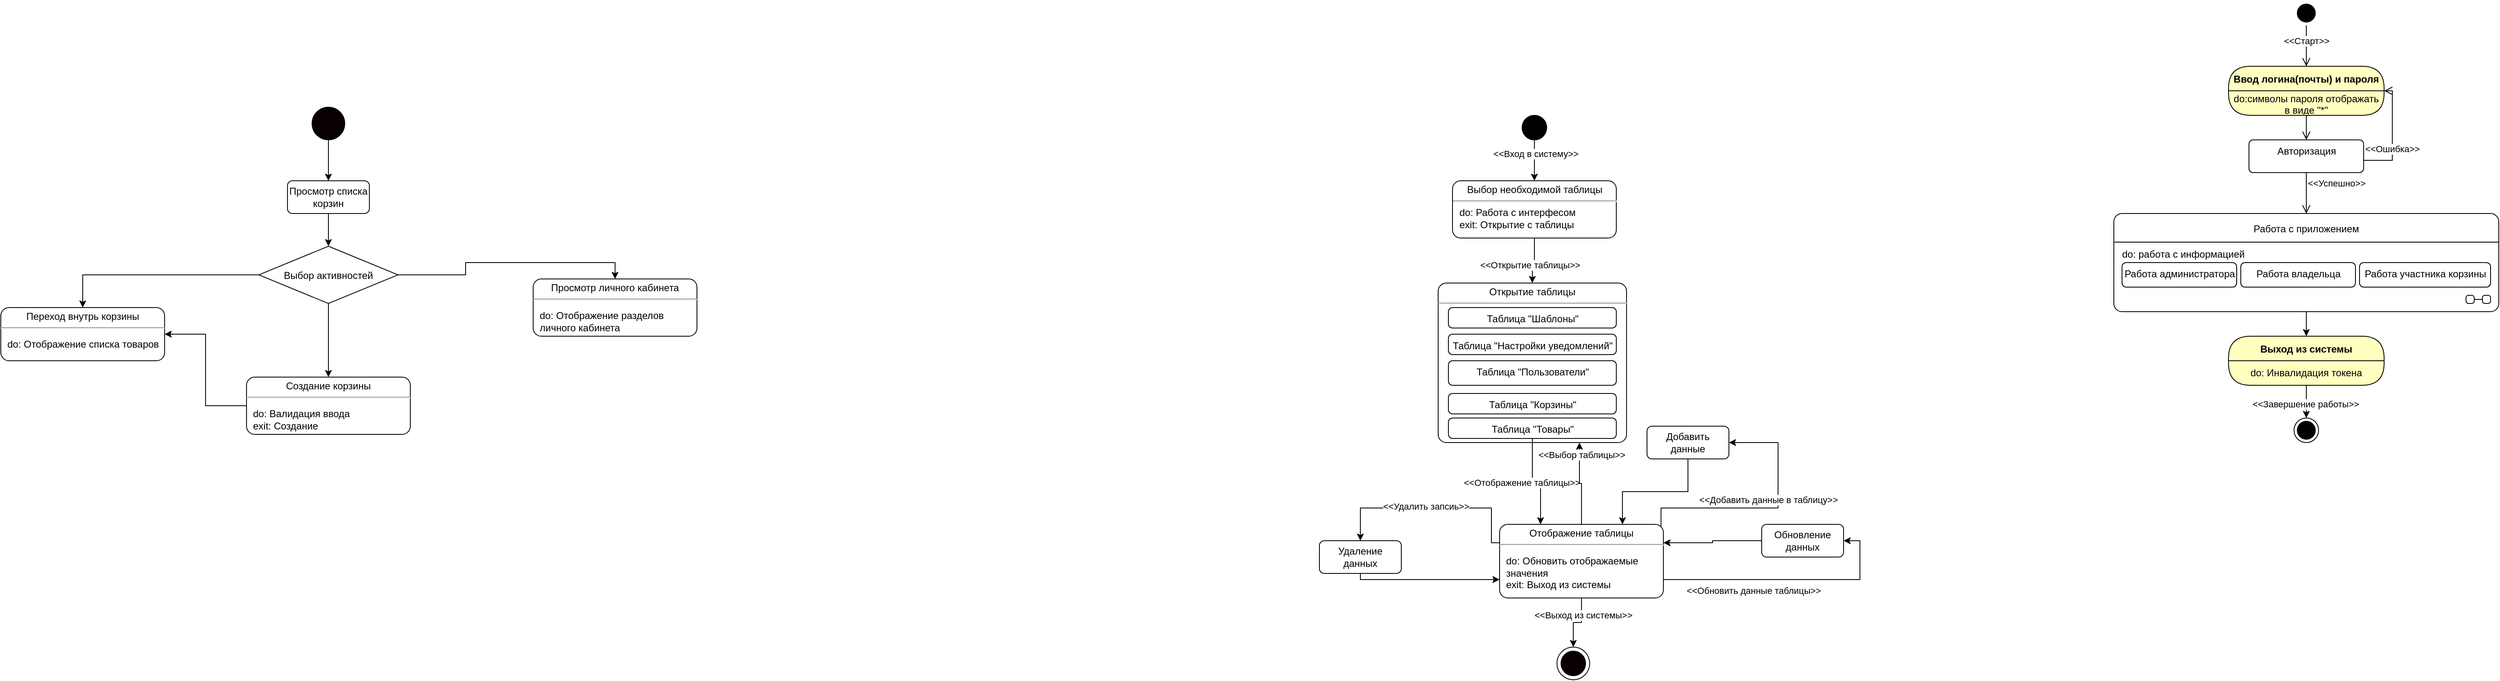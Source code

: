 <mxfile version="20.8.19" type="github">
  <diagram id="TdcTRFdXPKHcd5zqCikp" name="Page-1">
    <mxGraphModel dx="4183" dy="934" grid="1" gridSize="10" guides="1" tooltips="1" connect="1" arrows="1" fold="1" page="1" pageScale="1" pageWidth="850" pageHeight="1100" math="0" shadow="0">
      <root>
        <mxCell id="0" />
        <mxCell id="1" parent="0" />
        <mxCell id="nD2JxC32oF_jErjhYnny-1" value="Ввод логина(почты) и пароля" style="swimlane;fontStyle=1;align=center;verticalAlign=middle;childLayout=stackLayout;horizontal=1;startSize=30;horizontalStack=0;resizeParent=0;resizeLast=1;container=0;fontColor=#000000;collapsible=0;rounded=1;arcSize=30;strokeColor=#000000;fillColor=#ffffc0;swimlaneFillColor=#ffffc0;dropTarget=0;" parent="1" vertex="1">
          <mxGeometry x="310" y="190" width="190" height="60" as="geometry" />
        </mxCell>
        <mxCell id="nD2JxC32oF_jErjhYnny-2" value="do:символы пароля отображать в виде &quot;*&quot;" style="text;html=1;strokeColor=none;fillColor=none;align=center;verticalAlign=middle;spacingLeft=4;spacingRight=4;whiteSpace=wrap;overflow=hidden;rotatable=0;fontColor=#000000;" parent="nD2JxC32oF_jErjhYnny-1" vertex="1">
          <mxGeometry y="30" width="190" height="30" as="geometry" />
        </mxCell>
        <mxCell id="nD2JxC32oF_jErjhYnny-3" value="" style="edgeStyle=orthogonalEdgeStyle;html=1;verticalAlign=bottom;endArrow=open;endSize=8;strokeColor=#000000;rounded=0;entryX=0.5;entryY=0;entryDx=0;entryDy=0;" parent="1" source="nD2JxC32oF_jErjhYnny-1" target="nD2JxC32oF_jErjhYnny-67" edge="1">
          <mxGeometry relative="1" as="geometry">
            <mxPoint x="405" y="280.0" as="targetPoint" />
          </mxGeometry>
        </mxCell>
        <mxCell id="nD2JxC32oF_jErjhYnny-4" value="" style="ellipse;html=1;shape=startState;fillColor=#000000;strokeColor=#080000;" parent="1" vertex="1">
          <mxGeometry x="390" y="110" width="30" height="30" as="geometry" />
        </mxCell>
        <mxCell id="nD2JxC32oF_jErjhYnny-5" value="" style="edgeStyle=orthogonalEdgeStyle;html=1;verticalAlign=bottom;endArrow=open;endSize=8;strokeColor=#000000;rounded=0;entryX=0.5;entryY=0;entryDx=0;entryDy=0;" parent="1" source="nD2JxC32oF_jErjhYnny-4" target="nD2JxC32oF_jErjhYnny-1" edge="1">
          <mxGeometry relative="1" as="geometry">
            <mxPoint x="420" y="160" as="targetPoint" />
          </mxGeometry>
        </mxCell>
        <mxCell id="nD2JxC32oF_jErjhYnny-34" value="&amp;lt;&amp;lt;Старт&amp;gt;&amp;gt;" style="edgeLabel;html=1;align=center;verticalAlign=middle;resizable=0;points=[];" parent="nD2JxC32oF_jErjhYnny-5" vertex="1" connectable="0">
          <mxGeometry x="-0.268" relative="1" as="geometry">
            <mxPoint as="offset" />
          </mxGeometry>
        </mxCell>
        <mxCell id="nD2JxC32oF_jErjhYnny-7" value="&amp;lt;&amp;lt;Ошибка&amp;gt;&amp;gt;" style="edgeStyle=orthogonalEdgeStyle;html=1;align=left;verticalAlign=bottom;endArrow=open;endSize=8;strokeColor=#000000;rounded=0;entryX=1;entryY=0;entryDx=0;entryDy=0;exitX=1;exitY=0.5;exitDx=0;exitDy=0;" parent="1" source="nD2JxC32oF_jErjhYnny-67" target="nD2JxC32oF_jErjhYnny-2" edge="1">
          <mxGeometry x="-1" relative="1" as="geometry">
            <mxPoint x="560" y="350" as="targetPoint" />
            <mxPoint x="465" y="305.0" as="sourcePoint" />
            <Array as="points">
              <mxPoint x="380" y="305" />
              <mxPoint x="510" y="305" />
              <mxPoint x="510" y="220" />
            </Array>
          </mxGeometry>
        </mxCell>
        <mxCell id="nD2JxC32oF_jErjhYnny-8" value="&amp;lt;&amp;lt;Успешно&amp;gt;&amp;gt;" style="edgeStyle=orthogonalEdgeStyle;html=1;align=left;verticalAlign=top;endArrow=open;endSize=8;strokeColor=#000000;rounded=0;entryX=0.5;entryY=0;entryDx=0;entryDy=0;exitX=0.5;exitY=1;exitDx=0;exitDy=0;" parent="1" source="nD2JxC32oF_jErjhYnny-67" target="nD2JxC32oF_jErjhYnny-27" edge="1">
          <mxGeometry x="-1" relative="1" as="geometry">
            <mxPoint x="420" y="430" as="targetPoint" />
            <mxPoint x="320" y="330" as="sourcePoint" />
            <mxPoint as="offset" />
          </mxGeometry>
        </mxCell>
        <mxCell id="nD2JxC32oF_jErjhYnny-33" style="edgeStyle=orthogonalEdgeStyle;rounded=0;comic=1;jiggle=0;orthogonalLoop=1;jettySize=auto;html=1;exitX=0.5;exitY=1;exitDx=0;exitDy=0;" parent="1" source="nD2JxC32oF_jErjhYnny-39" target="nD2JxC32oF_jErjhYnny-31" edge="1">
          <mxGeometry relative="1" as="geometry">
            <mxPoint x="405" y="640" as="sourcePoint" />
          </mxGeometry>
        </mxCell>
        <mxCell id="nD2JxC32oF_jErjhYnny-35" value="&amp;lt;&amp;lt;Завершение работы&amp;gt;&amp;gt;" style="edgeLabel;html=1;align=center;verticalAlign=middle;resizable=0;points=[];" parent="nD2JxC32oF_jErjhYnny-33" vertex="1" connectable="0">
          <mxGeometry x="0.161" y="-1" relative="1" as="geometry">
            <mxPoint as="offset" />
          </mxGeometry>
        </mxCell>
        <mxCell id="nD2JxC32oF_jErjhYnny-32" style="edgeStyle=orthogonalEdgeStyle;rounded=0;comic=1;jiggle=0;orthogonalLoop=1;jettySize=auto;html=1;strokeColor=#000000;entryX=0.5;entryY=0;entryDx=0;entryDy=0;" parent="1" source="nD2JxC32oF_jErjhYnny-27" target="nD2JxC32oF_jErjhYnny-38" edge="1">
          <mxGeometry relative="1" as="geometry">
            <mxPoint x="405" y="600" as="targetPoint" />
          </mxGeometry>
        </mxCell>
        <mxCell id="nD2JxC32oF_jErjhYnny-27" value="Работа с приложением" style="shape=umlState;rounded=1;verticalAlign=top;spacingTop=5;umlStateSymbol=collapseState;absoluteArcSize=1;arcSize=10;jiggle=0;movable=0;resizable=0;rotatable=0;deletable=0;editable=0;locked=1;connectable=0;" parent="1" vertex="1">
          <mxGeometry x="170" y="370" width="470" height="120" as="geometry" />
        </mxCell>
        <mxCell id="nD2JxC32oF_jErjhYnny-28" value="Работа администратора" style="html=1;align=center;verticalAlign=top;rounded=1;absoluteArcSize=1;arcSize=10;dashed=0;jiggle=0;movable=0;resizable=0;rotatable=0;deletable=0;editable=0;locked=1;connectable=0;" parent="1" vertex="1">
          <mxGeometry x="180" y="430" width="140" height="30" as="geometry" />
        </mxCell>
        <mxCell id="nD2JxC32oF_jErjhYnny-29" value="Работа владельца" style="html=1;align=center;verticalAlign=top;rounded=1;absoluteArcSize=1;arcSize=10;dashed=0;jiggle=0;strokeColor=#000000;movable=0;resizable=0;rotatable=0;deletable=0;editable=0;locked=1;connectable=0;" parent="1" vertex="1">
          <mxGeometry x="325" y="430" width="140" height="30" as="geometry" />
        </mxCell>
        <mxCell id="nD2JxC32oF_jErjhYnny-30" value="Работа участника корзины" style="html=1;align=center;verticalAlign=top;rounded=1;absoluteArcSize=1;arcSize=10;dashed=0;jiggle=0;strokeColor=#000000;movable=0;resizable=0;rotatable=0;deletable=0;editable=0;locked=1;connectable=0;" parent="1" vertex="1">
          <mxGeometry x="470" y="430" width="160" height="30" as="geometry" />
        </mxCell>
        <mxCell id="nD2JxC32oF_jErjhYnny-31" value="" style="ellipse;html=1;shape=endState;fillColor=strokeColor;jiggle=0;" parent="1" vertex="1">
          <mxGeometry x="390" y="620" width="30" height="30" as="geometry" />
        </mxCell>
        <mxCell id="nD2JxC32oF_jErjhYnny-36" value="" style="line;strokeWidth=1;rotatable=0;dashed=0;labelPosition=right;align=left;verticalAlign=middle;spacingTop=0;spacingLeft=6;points=[];portConstraint=eastwest;jiggle=0;strokeColor=#000000;movable=0;resizable=0;deletable=0;editable=0;locked=1;connectable=0;" parent="1" vertex="1">
          <mxGeometry x="170" y="400" width="470" height="10" as="geometry" />
        </mxCell>
        <mxCell id="nD2JxC32oF_jErjhYnny-37" value="do: работа с информацией" style="text;html=1;strokeColor=none;fillColor=none;align=center;verticalAlign=middle;whiteSpace=wrap;rounded=0;movable=0;resizable=0;rotatable=0;deletable=0;editable=0;locked=1;connectable=0;" parent="1" vertex="1">
          <mxGeometry x="170" y="410" width="170" height="20" as="geometry" />
        </mxCell>
        <mxCell id="nD2JxC32oF_jErjhYnny-38" value="Выход из системы" style="swimlane;fontStyle=1;align=center;verticalAlign=middle;childLayout=stackLayout;horizontal=1;startSize=30;horizontalStack=0;resizeParent=0;resizeLast=1;container=0;fontColor=#000000;collapsible=0;rounded=1;arcSize=30;strokeColor=#000000;fillColor=#ffffc0;swimlaneFillColor=#ffffc0;dropTarget=0;" parent="1" vertex="1">
          <mxGeometry x="310" y="520" width="190" height="60" as="geometry" />
        </mxCell>
        <mxCell id="nD2JxC32oF_jErjhYnny-39" value="do: Инвалидация токена" style="text;html=1;strokeColor=none;fillColor=none;align=center;verticalAlign=middle;spacingLeft=4;spacingRight=4;whiteSpace=wrap;overflow=hidden;rotatable=0;fontColor=#000000;" parent="nD2JxC32oF_jErjhYnny-38" vertex="1">
          <mxGeometry y="30" width="190" height="30" as="geometry" />
        </mxCell>
        <mxCell id="nD2JxC32oF_jErjhYnny-63" style="edgeStyle=orthogonalEdgeStyle;rounded=0;comic=1;jiggle=0;orthogonalLoop=1;jettySize=auto;html=1;entryX=0.5;entryY=0;entryDx=0;entryDy=0;strokeColor=#000000;entryPerimeter=0;" parent="1" source="nD2JxC32oF_jErjhYnny-61" target="nD2JxC32oF_jErjhYnny-64" edge="1">
          <mxGeometry relative="1" as="geometry">
            <mxPoint x="-685" y="190" as="targetPoint" />
          </mxGeometry>
        </mxCell>
        <mxCell id="nD2JxC32oF_jErjhYnny-104" value="&amp;lt;&amp;lt;Вход в систему&amp;gt;&amp;gt;" style="edgeLabel;html=1;align=center;verticalAlign=middle;resizable=0;points=[];" parent="nD2JxC32oF_jErjhYnny-63" vertex="1" connectable="0">
          <mxGeometry x="-0.315" y="1" relative="1" as="geometry">
            <mxPoint as="offset" />
          </mxGeometry>
        </mxCell>
        <mxCell id="nD2JxC32oF_jErjhYnny-61" value="" style="ellipse;fillColor=strokeColor;jiggle=0;strokeColor=#000000;" parent="1" vertex="1">
          <mxGeometry x="-552.5" y="250" width="30" height="30" as="geometry" />
        </mxCell>
        <mxCell id="nD2JxC32oF_jErjhYnny-77" style="edgeStyle=orthogonalEdgeStyle;rounded=0;comic=1;jiggle=0;orthogonalLoop=1;jettySize=auto;html=1;entryX=0.5;entryY=0;entryDx=0;entryDy=0;entryPerimeter=0;strokeColor=#000000;" parent="1" source="nD2JxC32oF_jErjhYnny-64" target="nD2JxC32oF_jErjhYnny-73" edge="1">
          <mxGeometry relative="1" as="geometry" />
        </mxCell>
        <mxCell id="nD2JxC32oF_jErjhYnny-78" value="&amp;lt;&amp;lt;Открытие таблицы&amp;gt;&amp;gt;" style="edgeLabel;html=1;align=center;verticalAlign=middle;resizable=0;points=[];" parent="nD2JxC32oF_jErjhYnny-77" vertex="1" connectable="0">
          <mxGeometry x="0.234" y="-3" relative="1" as="geometry">
            <mxPoint as="offset" />
          </mxGeometry>
        </mxCell>
        <mxCell id="nD2JxC32oF_jErjhYnny-64" value="&lt;p style=&quot;margin:0px;margin-top:4px;text-align:center;&quot;&gt;Выбор необходимой таблицы&lt;/p&gt;&lt;hr&gt;&lt;p style=&quot;margin:0px;margin-left:8px;text-align:left;&quot;&gt;do: Работа с интерфесом&amp;nbsp;&lt;br&gt;exit: Открытие с таблицы&lt;/p&gt;" style="shape=mxgraph.sysml.simpleState;html=1;overflow=fill;whiteSpace=wrap;align=center;jiggle=0;strokeColor=#080000;" parent="1" vertex="1">
          <mxGeometry x="-637.5" y="330" width="200" height="70" as="geometry" />
        </mxCell>
        <mxCell id="nD2JxC32oF_jErjhYnny-67" value="Авторизация" style="html=1;align=center;verticalAlign=top;rounded=1;absoluteArcSize=1;arcSize=10;dashed=0;jiggle=0;strokeColor=#080000;" parent="1" vertex="1">
          <mxGeometry x="335" y="280" width="140" height="40" as="geometry" />
        </mxCell>
        <mxCell id="nD2JxC32oF_jErjhYnny-86" style="edgeStyle=orthogonalEdgeStyle;rounded=0;comic=1;jiggle=0;orthogonalLoop=1;jettySize=auto;html=1;exitX=1;exitY=0.75;exitDx=0;exitDy=0;exitPerimeter=0;strokeColor=#000000;entryX=1;entryY=0.5;entryDx=0;entryDy=0;" parent="1" source="nD2JxC32oF_jErjhYnny-85" target="nD2JxC32oF_jErjhYnny-88" edge="1">
          <mxGeometry relative="1" as="geometry">
            <mxPoint x="-370" y="817.5" as="sourcePoint" />
            <mxPoint x="-160.0" y="710" as="targetPoint" />
            <Array as="points">
              <mxPoint x="-140" y="817" />
              <mxPoint x="-140" y="770" />
            </Array>
          </mxGeometry>
        </mxCell>
        <mxCell id="nD2JxC32oF_jErjhYnny-87" value="&amp;lt;&amp;lt;Обновить данные таблицы&amp;gt;&amp;gt;" style="edgeLabel;html=1;align=center;verticalAlign=middle;resizable=0;points=[];" parent="nD2JxC32oF_jErjhYnny-86" vertex="1" connectable="0">
          <mxGeometry x="0.197" relative="1" as="geometry">
            <mxPoint x="-74" y="13" as="offset" />
          </mxGeometry>
        </mxCell>
        <mxCell id="nD2JxC32oF_jErjhYnny-91" style="edgeStyle=orthogonalEdgeStyle;rounded=0;comic=1;jiggle=0;orthogonalLoop=1;jettySize=auto;html=1;exitX=0;exitY=0;exitDx=197.1;exitDy=2.9;exitPerimeter=0;entryX=1;entryY=0.5;entryDx=0;entryDy=0;strokeColor=#000000;" parent="1" source="nD2JxC32oF_jErjhYnny-85" target="nD2JxC32oF_jErjhYnny-90" edge="1">
          <mxGeometry relative="1" as="geometry">
            <Array as="points">
              <mxPoint x="-383" y="730" />
              <mxPoint x="-240" y="730" />
              <mxPoint x="-240" y="650" />
            </Array>
          </mxGeometry>
        </mxCell>
        <mxCell id="nD2JxC32oF_jErjhYnny-92" value="&amp;lt;&amp;lt;Добавить данные в таблицу&amp;gt;&amp;gt;" style="edgeLabel;html=1;align=center;verticalAlign=middle;resizable=0;points=[];" parent="nD2JxC32oF_jErjhYnny-91" vertex="1" connectable="0">
          <mxGeometry x="-0.072" y="-4" relative="1" as="geometry">
            <mxPoint x="12" y="-14" as="offset" />
          </mxGeometry>
        </mxCell>
        <mxCell id="nD2JxC32oF_jErjhYnny-94" style="edgeStyle=orthogonalEdgeStyle;rounded=0;comic=1;jiggle=0;orthogonalLoop=1;jettySize=auto;html=1;exitX=0;exitY=0.25;exitDx=0;exitDy=0;exitPerimeter=0;entryX=0.5;entryY=0;entryDx=0;entryDy=0;strokeColor=#000000;" parent="1" source="nD2JxC32oF_jErjhYnny-85" target="nD2JxC32oF_jErjhYnny-93" edge="1">
          <mxGeometry relative="1" as="geometry">
            <Array as="points">
              <mxPoint x="-590" y="773" />
              <mxPoint x="-590" y="730" />
              <mxPoint x="-750" y="730" />
            </Array>
          </mxGeometry>
        </mxCell>
        <mxCell id="nD2JxC32oF_jErjhYnny-95" value="&amp;lt;&amp;lt;Удалить запсиь&amp;gt;&amp;gt;" style="edgeLabel;html=1;align=center;verticalAlign=middle;resizable=0;points=[];" parent="nD2JxC32oF_jErjhYnny-94" vertex="1" connectable="0">
          <mxGeometry x="-0.047" y="-2" relative="1" as="geometry">
            <mxPoint x="-12" as="offset" />
          </mxGeometry>
        </mxCell>
        <mxCell id="nD2JxC32oF_jErjhYnny-73" value="&lt;p style=&quot;margin:0px;margin-top:4px;text-align:center;&quot;&gt;Открытие таблицы&lt;/p&gt;&lt;hr&gt;&lt;p&gt;&lt;/p&gt;&lt;p style=&quot;margin:0px;margin-left:8px;text-align:left;&quot;&gt;&lt;br&gt;&lt;/p&gt;" style="shape=mxgraph.sysml.simpleState;html=1;overflow=fill;whiteSpace=wrap;align=center;jiggle=0;strokeColor=#080000;" parent="1" vertex="1">
          <mxGeometry x="-655" y="455" width="230" height="195" as="geometry" />
        </mxCell>
        <mxCell id="nD2JxC32oF_jErjhYnny-74" value="" style="shape=mxgraph.sysml.actFinal;html=1;verticalLabelPosition=bottom;labelBackgroundColor=#ffffff;verticalAlign=top;jiggle=0;strokeColor=#080000;" parent="1" vertex="1">
          <mxGeometry x="-510" y="900" width="40" height="40" as="geometry" />
        </mxCell>
        <mxCell id="nD2JxC32oF_jErjhYnny-79" value="Таблица &quot;Пользователи&quot;" style="html=1;align=center;verticalAlign=top;rounded=1;absoluteArcSize=1;arcSize=10;dashed=0;jiggle=0;strokeColor=#080000;" parent="1" vertex="1">
          <mxGeometry x="-642.5" y="550" width="205" height="30" as="geometry" />
        </mxCell>
        <mxCell id="nD2JxC32oF_jErjhYnny-80" value="Таблица &quot;Корзины&quot;" style="html=1;align=center;verticalAlign=top;rounded=1;absoluteArcSize=1;arcSize=10;dashed=0;jiggle=0;strokeColor=#080000;" parent="1" vertex="1">
          <mxGeometry x="-642.5" y="590" width="205" height="25" as="geometry" />
        </mxCell>
        <mxCell id="nD2JxC32oF_jErjhYnny-105" style="edgeStyle=orthogonalEdgeStyle;rounded=0;comic=1;jiggle=0;orthogonalLoop=1;jettySize=auto;html=1;entryX=0.25;entryY=0;entryDx=0;entryDy=0;entryPerimeter=0;strokeColor=#000000;" parent="1" source="nD2JxC32oF_jErjhYnny-81" target="nD2JxC32oF_jErjhYnny-85" edge="1">
          <mxGeometry relative="1" as="geometry" />
        </mxCell>
        <mxCell id="nD2JxC32oF_jErjhYnny-107" value="&amp;lt;&amp;lt;Отображение таблицы&amp;gt;&amp;gt;" style="edgeLabel;html=1;align=center;verticalAlign=middle;resizable=0;points=[];" parent="nD2JxC32oF_jErjhYnny-105" vertex="1" connectable="0">
          <mxGeometry x="-0.65" y="-1" relative="1" as="geometry">
            <mxPoint x="-12" y="34" as="offset" />
          </mxGeometry>
        </mxCell>
        <mxCell id="nD2JxC32oF_jErjhYnny-81" value="Таблица &quot;Товары&quot;" style="html=1;align=center;verticalAlign=top;rounded=1;absoluteArcSize=1;arcSize=10;dashed=0;jiggle=0;strokeColor=#080000;" parent="1" vertex="1">
          <mxGeometry x="-642.5" y="620" width="205" height="25" as="geometry" />
        </mxCell>
        <mxCell id="nD2JxC32oF_jErjhYnny-82" value="Таблица &quot;Шаблоны&quot;" style="html=1;align=center;verticalAlign=top;rounded=1;absoluteArcSize=1;arcSize=10;dashed=0;jiggle=0;strokeColor=#080000;" parent="1" vertex="1">
          <mxGeometry x="-642.5" y="485" width="205" height="25" as="geometry" />
        </mxCell>
        <mxCell id="nD2JxC32oF_jErjhYnny-83" value="Таблица &quot;Настройки уведомлений&quot;" style="html=1;align=center;verticalAlign=top;rounded=1;absoluteArcSize=1;arcSize=10;dashed=0;jiggle=0;strokeColor=#080000;" parent="1" vertex="1">
          <mxGeometry x="-642.5" y="517.5" width="205" height="25" as="geometry" />
        </mxCell>
        <mxCell id="nD2JxC32oF_jErjhYnny-100" style="edgeStyle=orthogonalEdgeStyle;rounded=0;comic=1;jiggle=0;orthogonalLoop=1;jettySize=auto;html=1;exitX=0.5;exitY=1;exitDx=0;exitDy=0;exitPerimeter=0;entryX=0.5;entryY=0;entryDx=0;entryDy=0;entryPerimeter=0;strokeColor=#000000;" parent="1" source="nD2JxC32oF_jErjhYnny-85" target="nD2JxC32oF_jErjhYnny-74" edge="1">
          <mxGeometry relative="1" as="geometry" />
        </mxCell>
        <mxCell id="nD2JxC32oF_jErjhYnny-101" value="&amp;lt;&amp;lt;Выход из системы&amp;gt;&amp;gt;" style="edgeLabel;html=1;align=center;verticalAlign=middle;resizable=0;points=[];" parent="nD2JxC32oF_jErjhYnny-100" vertex="1" connectable="0">
          <mxGeometry x="-0.396" y="2" relative="1" as="geometry">
            <mxPoint as="offset" />
          </mxGeometry>
        </mxCell>
        <mxCell id="nD2JxC32oF_jErjhYnny-106" style="edgeStyle=orthogonalEdgeStyle;rounded=0;comic=1;jiggle=0;orthogonalLoop=1;jettySize=auto;html=1;entryX=0.75;entryY=1;entryDx=0;entryDy=0;entryPerimeter=0;strokeColor=#000000;" parent="1" source="nD2JxC32oF_jErjhYnny-85" target="nD2JxC32oF_jErjhYnny-73" edge="1">
          <mxGeometry relative="1" as="geometry" />
        </mxCell>
        <mxCell id="nD2JxC32oF_jErjhYnny-108" value="&amp;lt;&amp;lt;Выбор таблицы&amp;gt;&amp;gt;" style="edgeLabel;html=1;align=center;verticalAlign=middle;resizable=0;points=[];" parent="nD2JxC32oF_jErjhYnny-106" vertex="1" connectable="0">
          <mxGeometry x="0.72" y="-2" relative="1" as="geometry">
            <mxPoint as="offset" />
          </mxGeometry>
        </mxCell>
        <mxCell id="nD2JxC32oF_jErjhYnny-85" value="&lt;p style=&quot;margin:0px;margin-top:4px;text-align:center;&quot;&gt;Отображение таблицы&lt;/p&gt;&lt;hr&gt;&lt;p&gt;&lt;/p&gt;&lt;p style=&quot;margin:0px;margin-left:8px;text-align:left;&quot;&gt;do: Обновить отображаемые значения&lt;br&gt;exit: Выход из системы&lt;/p&gt;" style="shape=mxgraph.sysml.simpleState;html=1;overflow=fill;whiteSpace=wrap;align=center;jiggle=0;strokeColor=#080000;" parent="1" vertex="1">
          <mxGeometry x="-580" y="750" width="200" height="90" as="geometry" />
        </mxCell>
        <mxCell id="nD2JxC32oF_jErjhYnny-97" style="edgeStyle=orthogonalEdgeStyle;rounded=0;comic=1;jiggle=0;orthogonalLoop=1;jettySize=auto;html=1;exitX=0;exitY=0.5;exitDx=0;exitDy=0;entryX=1;entryY=0.25;entryDx=0;entryDy=0;entryPerimeter=0;strokeColor=#000000;" parent="1" source="nD2JxC32oF_jErjhYnny-88" target="nD2JxC32oF_jErjhYnny-85" edge="1">
          <mxGeometry relative="1" as="geometry" />
        </mxCell>
        <mxCell id="nD2JxC32oF_jErjhYnny-88" value="Обновление данных" style="shape=rect;rounded=1;html=1;whiteSpace=wrap;align=center;jiggle=0;strokeColor=#080000;" parent="1" vertex="1">
          <mxGeometry x="-260" y="750" width="100" height="40" as="geometry" />
        </mxCell>
        <mxCell id="nD2JxC32oF_jErjhYnny-98" style="edgeStyle=orthogonalEdgeStyle;rounded=0;comic=1;jiggle=0;orthogonalLoop=1;jettySize=auto;html=1;exitX=0.5;exitY=1;exitDx=0;exitDy=0;entryX=0.75;entryY=0;entryDx=0;entryDy=0;entryPerimeter=0;strokeColor=#000000;" parent="1" source="nD2JxC32oF_jErjhYnny-90" target="nD2JxC32oF_jErjhYnny-85" edge="1">
          <mxGeometry relative="1" as="geometry" />
        </mxCell>
        <mxCell id="nD2JxC32oF_jErjhYnny-90" value="Добавить данные" style="shape=rect;rounded=1;html=1;whiteSpace=wrap;align=center;jiggle=0;strokeColor=#080000;" parent="1" vertex="1">
          <mxGeometry x="-400" y="630" width="100" height="40" as="geometry" />
        </mxCell>
        <mxCell id="nD2JxC32oF_jErjhYnny-99" style="edgeStyle=orthogonalEdgeStyle;rounded=0;comic=1;jiggle=0;orthogonalLoop=1;jettySize=auto;html=1;exitX=0.5;exitY=1;exitDx=0;exitDy=0;entryX=0;entryY=0.75;entryDx=0;entryDy=0;entryPerimeter=0;strokeColor=#000000;" parent="1" source="nD2JxC32oF_jErjhYnny-93" target="nD2JxC32oF_jErjhYnny-85" edge="1">
          <mxGeometry relative="1" as="geometry">
            <Array as="points">
              <mxPoint x="-750" y="818" />
            </Array>
          </mxGeometry>
        </mxCell>
        <mxCell id="nD2JxC32oF_jErjhYnny-93" value="Удаление данных" style="shape=rect;rounded=1;html=1;whiteSpace=wrap;align=center;jiggle=0;strokeColor=#080000;" parent="1" vertex="1">
          <mxGeometry x="-800" y="770" width="100" height="40" as="geometry" />
        </mxCell>
        <mxCell id="rrBnnx2WadmqllnFf4yr-3" style="edgeStyle=orthogonalEdgeStyle;rounded=0;comic=1;jiggle=0;orthogonalLoop=1;jettySize=auto;html=1;entryX=0.5;entryY=0;entryDx=0;entryDy=0;strokeColor=#000000;" edge="1" parent="1" source="rrBnnx2WadmqllnFf4yr-1" target="rrBnnx2WadmqllnFf4yr-2">
          <mxGeometry relative="1" as="geometry" />
        </mxCell>
        <mxCell id="rrBnnx2WadmqllnFf4yr-1" value="" style="shape=ellipse;html=1;fillColor=strokeColor;fontSize=18;fontColor=#ffffff;jiggle=0;strokeColor=#080000;" vertex="1" parent="1">
          <mxGeometry x="-2030" y="240" width="40" height="40" as="geometry" />
        </mxCell>
        <mxCell id="rrBnnx2WadmqllnFf4yr-9" style="edgeStyle=orthogonalEdgeStyle;rounded=0;comic=1;jiggle=0;orthogonalLoop=1;jettySize=auto;html=1;exitX=0.5;exitY=1;exitDx=0;exitDy=0;entryX=0.5;entryY=0;entryDx=0;entryDy=0;strokeColor=#000000;" edge="1" parent="1" source="rrBnnx2WadmqllnFf4yr-2" target="rrBnnx2WadmqllnFf4yr-8">
          <mxGeometry relative="1" as="geometry" />
        </mxCell>
        <mxCell id="rrBnnx2WadmqllnFf4yr-2" value="Просмотр списка корзин" style="shape=rect;rounded=1;html=1;whiteSpace=wrap;align=center;jiggle=0;strokeColor=#080000;" vertex="1" parent="1">
          <mxGeometry x="-2060" y="330" width="100" height="40" as="geometry" />
        </mxCell>
        <mxCell id="rrBnnx2WadmqllnFf4yr-13" style="edgeStyle=orthogonalEdgeStyle;rounded=0;comic=1;jiggle=0;orthogonalLoop=1;jettySize=auto;html=1;entryX=0.5;entryY=0;entryDx=0;entryDy=0;entryPerimeter=0;strokeColor=#000000;" edge="1" parent="1" source="rrBnnx2WadmqllnFf4yr-8" target="rrBnnx2WadmqllnFf4yr-10">
          <mxGeometry relative="1" as="geometry" />
        </mxCell>
        <mxCell id="rrBnnx2WadmqllnFf4yr-14" style="edgeStyle=orthogonalEdgeStyle;rounded=0;comic=1;jiggle=0;orthogonalLoop=1;jettySize=auto;html=1;entryX=0.5;entryY=0;entryDx=0;entryDy=0;entryPerimeter=0;strokeColor=#000000;" edge="1" parent="1" source="rrBnnx2WadmqllnFf4yr-8" target="rrBnnx2WadmqllnFf4yr-11">
          <mxGeometry relative="1" as="geometry" />
        </mxCell>
        <mxCell id="rrBnnx2WadmqllnFf4yr-15" style="edgeStyle=orthogonalEdgeStyle;rounded=0;comic=1;jiggle=0;orthogonalLoop=1;jettySize=auto;html=1;entryX=0.5;entryY=0;entryDx=0;entryDy=0;entryPerimeter=0;strokeColor=#000000;" edge="1" parent="1" source="rrBnnx2WadmqllnFf4yr-8" target="rrBnnx2WadmqllnFf4yr-12">
          <mxGeometry relative="1" as="geometry" />
        </mxCell>
        <mxCell id="rrBnnx2WadmqllnFf4yr-8" value="Выбор активностей" style="rhombus;jiggle=0;strokeColor=#080000;" vertex="1" parent="1">
          <mxGeometry x="-2095" y="410" width="170" height="70" as="geometry" />
        </mxCell>
        <mxCell id="rrBnnx2WadmqllnFf4yr-10" value="&lt;p style=&quot;margin:0px;margin-top:4px;text-align:center;&quot;&gt;Просмотр личного кабинета&lt;/p&gt;&lt;hr&gt;&lt;p&gt;&lt;/p&gt;&lt;p style=&quot;margin:0px;margin-left:8px;text-align:left;&quot;&gt;do: Отображение разделов личного кабинета&lt;/p&gt;" style="shape=mxgraph.sysml.simpleState;html=1;overflow=fill;whiteSpace=wrap;align=center;jiggle=0;strokeColor=#080000;" vertex="1" parent="1">
          <mxGeometry x="-1760" y="450" width="200" height="70" as="geometry" />
        </mxCell>
        <mxCell id="rrBnnx2WadmqllnFf4yr-16" style="edgeStyle=orthogonalEdgeStyle;rounded=0;comic=1;jiggle=0;orthogonalLoop=1;jettySize=auto;html=1;strokeColor=#000000;entryX=1;entryY=0.5;entryDx=0;entryDy=0;entryPerimeter=0;" edge="1" parent="1" source="rrBnnx2WadmqllnFf4yr-11" target="rrBnnx2WadmqllnFf4yr-12">
          <mxGeometry relative="1" as="geometry" />
        </mxCell>
        <mxCell id="rrBnnx2WadmqllnFf4yr-11" value="&lt;p style=&quot;margin:0px;margin-top:4px;text-align:center;&quot;&gt;Создание корзины&lt;/p&gt;&lt;hr&gt;&lt;p&gt;&lt;/p&gt;&lt;p style=&quot;margin:0px;margin-left:8px;text-align:left;&quot;&gt;do: Валидация ввода&lt;br&gt;exit: Cоздание&lt;/p&gt;" style="shape=mxgraph.sysml.simpleState;html=1;overflow=fill;whiteSpace=wrap;align=center;jiggle=0;strokeColor=#080000;" vertex="1" parent="1">
          <mxGeometry x="-2110" y="570" width="200" height="70" as="geometry" />
        </mxCell>
        <mxCell id="rrBnnx2WadmqllnFf4yr-12" value="&lt;p style=&quot;margin:0px;margin-top:4px;text-align:center;&quot;&gt;Переход внутрь корзины&lt;/p&gt;&lt;hr&gt;&lt;p&gt;&lt;/p&gt;&lt;p style=&quot;margin:0px;margin-left:8px;text-align:left;&quot;&gt;do: Отображение списка товаров&lt;br&gt;&lt;/p&gt;" style="shape=mxgraph.sysml.simpleState;html=1;overflow=fill;whiteSpace=wrap;align=center;jiggle=0;strokeColor=#080000;" vertex="1" parent="1">
          <mxGeometry x="-2410" y="485" width="200" height="65" as="geometry" />
        </mxCell>
      </root>
    </mxGraphModel>
  </diagram>
</mxfile>

